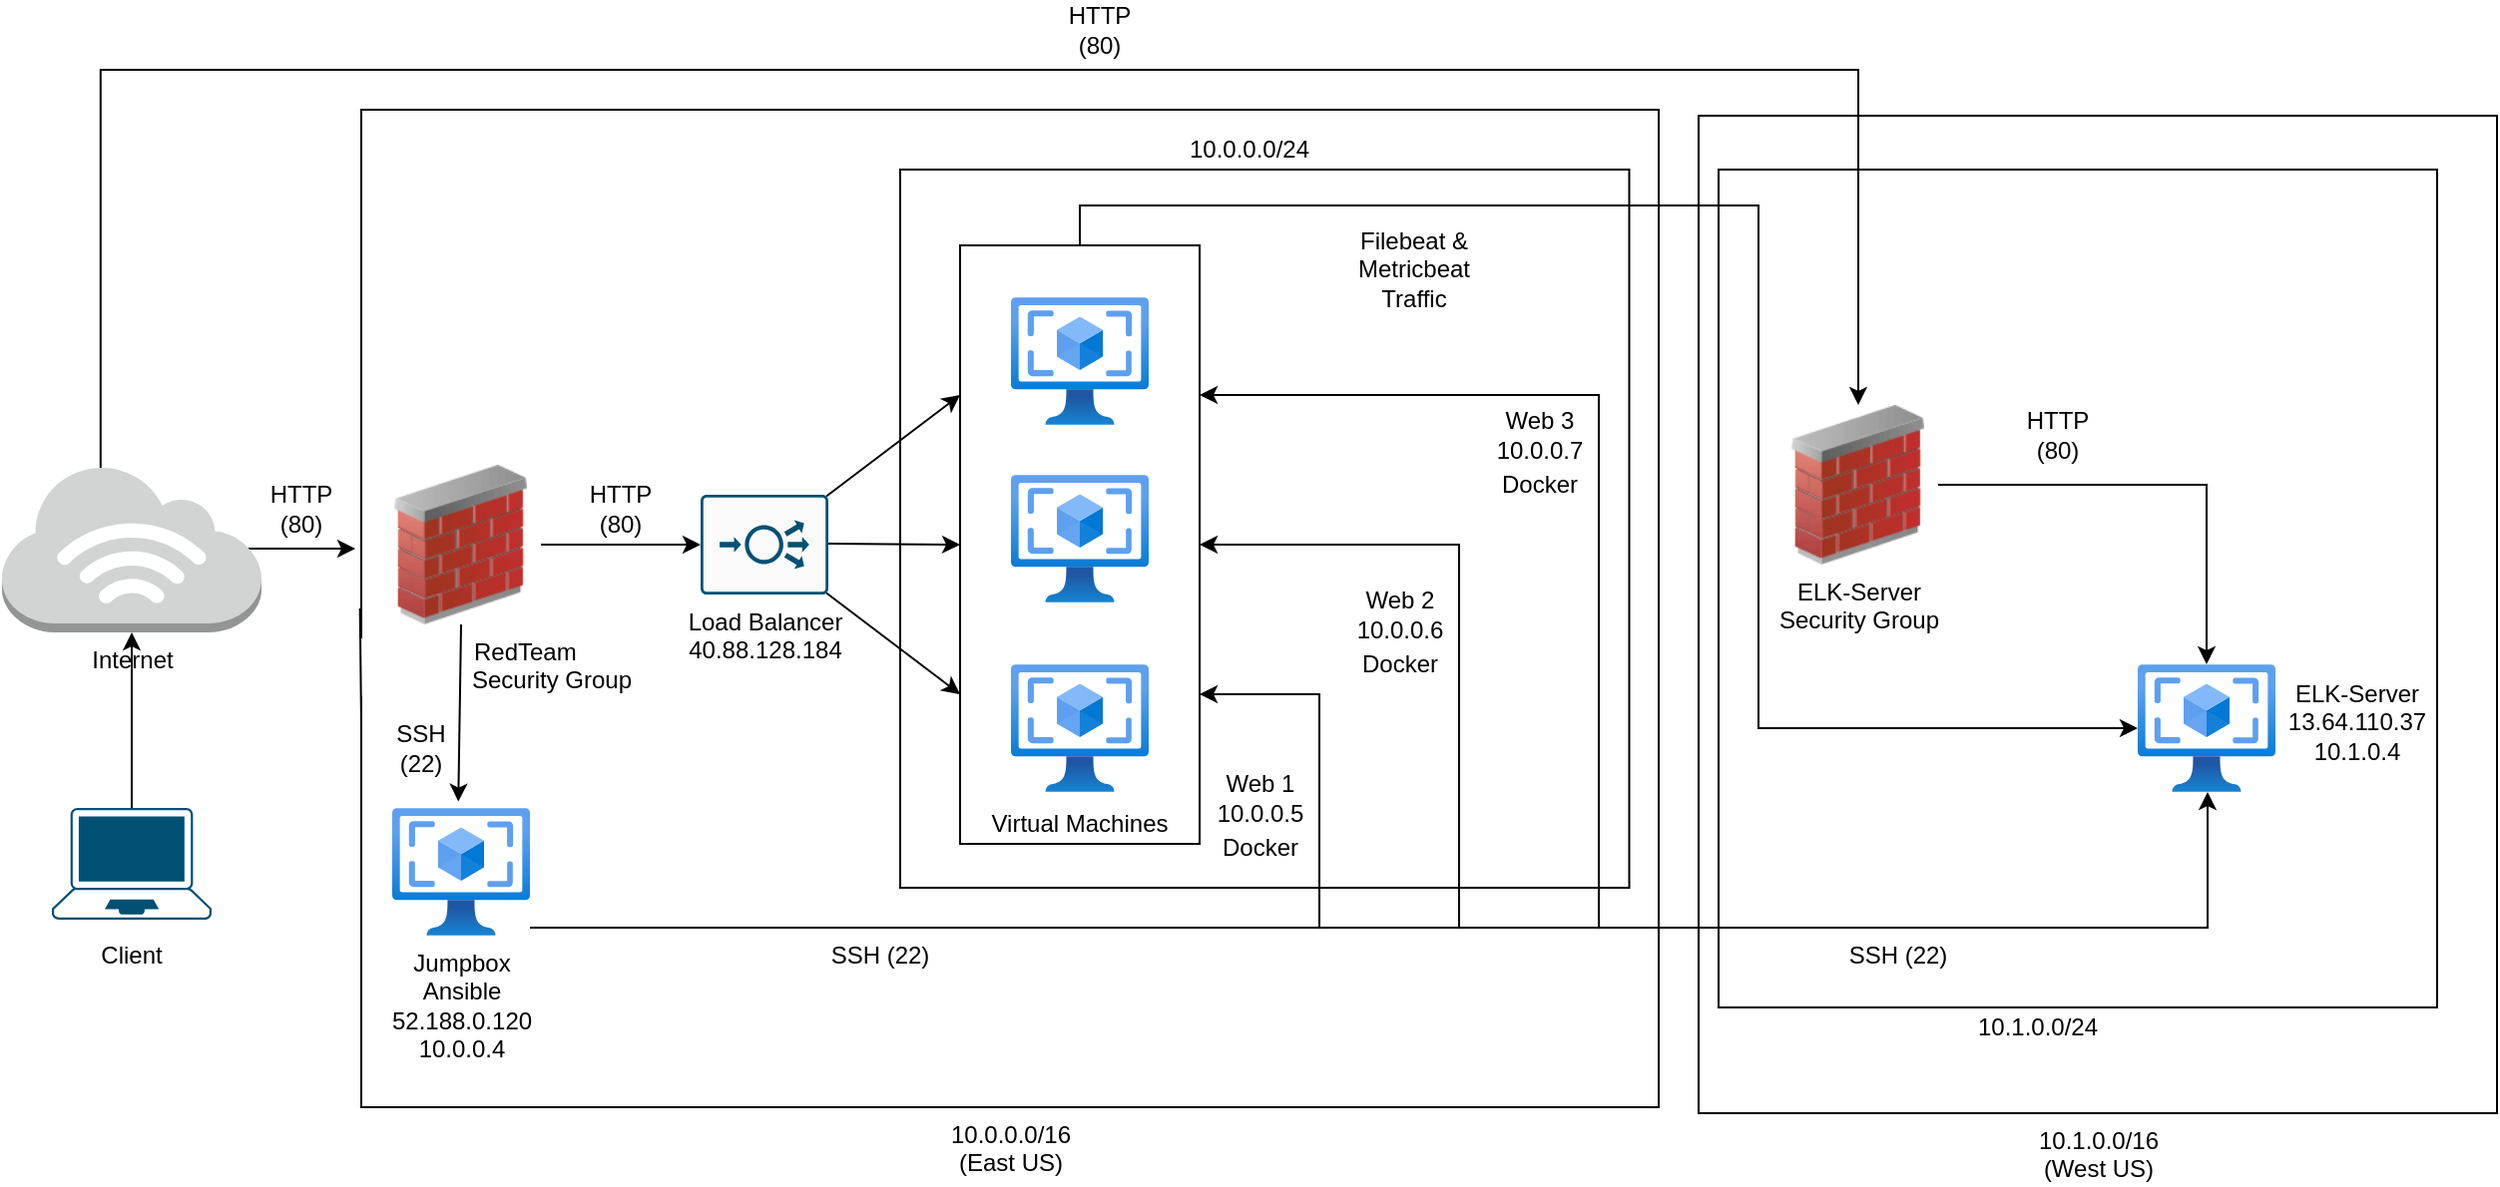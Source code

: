 <mxfile version="14.9.5" type="github">
  <diagram id="EM6CYuOJosww6zwFT-_a" name="Page-1">
    <mxGraphModel dx="1038" dy="1679" grid="1" gridSize="10" guides="1" tooltips="1" connect="1" arrows="1" fold="1" page="1" pageScale="1" pageWidth="850" pageHeight="1100" math="0" shadow="0">
      <root>
        <mxCell id="0" />
        <mxCell id="1" parent="0" />
        <mxCell id="SQknO_WiFOyQ2rEXzBOz-74" value="10.1.0.0/16&lt;br&gt;(West US)" style="verticalLabelPosition=bottom;verticalAlign=top;html=1;shape=mxgraph.basic.rect;fillColor2=none;strokeWidth=1;size=20;indent=5;" parent="1" vertex="1">
          <mxGeometry x="1290" y="13" width="400" height="500" as="geometry" />
        </mxCell>
        <mxCell id="SQknO_WiFOyQ2rEXzBOz-94" value="" style="verticalLabelPosition=bottom;verticalAlign=top;html=1;shape=mxgraph.basic.rect;fillColor2=none;strokeWidth=1;size=90;indent=100;" parent="1" vertex="1">
          <mxGeometry x="1300" y="40" width="360" height="420" as="geometry" />
        </mxCell>
        <mxCell id="SQknO_WiFOyQ2rEXzBOz-61" value="10.0.0.0/16&lt;br&gt;(East US)" style="verticalLabelPosition=bottom;verticalAlign=top;html=1;shape=mxgraph.basic.rect;fillColor2=none;strokeWidth=1;size=20;indent=5;" parent="1" vertex="1">
          <mxGeometry x="620" y="10" width="650" height="500" as="geometry" />
        </mxCell>
        <mxCell id="SQknO_WiFOyQ2rEXzBOz-87" value="" style="verticalLabelPosition=bottom;verticalAlign=top;html=1;shape=mxgraph.basic.rect;fillColor2=none;strokeWidth=1;size=30;indent=100;" parent="1" vertex="1">
          <mxGeometry x="890" y="40" width="365.25" height="360" as="geometry" />
        </mxCell>
        <mxCell id="SQknO_WiFOyQ2rEXzBOz-3" value="" style="endArrow=classic;html=1;startArrow=none;" parent="1" edge="1">
          <mxGeometry width="50" height="50" relative="1" as="geometry">
            <mxPoint x="560" y="230" as="sourcePoint" />
            <mxPoint x="617" y="230" as="targetPoint" />
            <Array as="points" />
          </mxGeometry>
        </mxCell>
        <mxCell id="SQknO_WiFOyQ2rEXzBOz-5" value="&amp;nbsp; &amp;nbsp; &amp;nbsp; &amp;nbsp; &amp;nbsp; &amp;nbsp; &amp;nbsp; &amp;nbsp; &amp;nbsp; &amp;nbsp;RedTeam&lt;br&gt;&amp;nbsp; &amp;nbsp; &amp;nbsp; &amp;nbsp; &amp;nbsp; &amp;nbsp; &amp;nbsp; &amp;nbsp; &amp;nbsp; &amp;nbsp; &amp;nbsp; &amp;nbsp; &amp;nbsp; &amp;nbsp;Security Group" style="image;html=1;image=img/lib/clip_art/networking/Firewall_02_128x128.png" parent="1" vertex="1">
          <mxGeometry x="630" y="188" width="80" height="80" as="geometry" />
        </mxCell>
        <mxCell id="SQknO_WiFOyQ2rEXzBOz-6" value="" style="endArrow=classic;html=1;exitX=1;exitY=0.5;exitDx=0;exitDy=0;entryX=0;entryY=0.5;entryDx=0;entryDy=0;entryPerimeter=0;startArrow=none;" parent="1" source="SQknO_WiFOyQ2rEXzBOz-5" target="SQknO_WiFOyQ2rEXzBOz-7" edge="1">
          <mxGeometry width="50" height="50" relative="1" as="geometry">
            <mxPoint x="710" y="239.5" as="sourcePoint" />
            <mxPoint x="740" y="228" as="targetPoint" />
            <Array as="points" />
          </mxGeometry>
        </mxCell>
        <mxCell id="SQknO_WiFOyQ2rEXzBOz-17" value="Client" style="text;html=1;strokeColor=none;fillColor=none;align=center;verticalAlign=middle;whiteSpace=wrap;rounded=0;" parent="1" vertex="1">
          <mxGeometry x="485" y="424" width="40" height="20" as="geometry" />
        </mxCell>
        <mxCell id="SQknO_WiFOyQ2rEXzBOz-18" value="" style="points=[[0.13,0.02,0],[0.5,0,0],[0.87,0.02,0],[0.885,0.4,0],[0.985,0.985,0],[0.5,1,0],[0.015,0.985,0],[0.115,0.4,0]];verticalLabelPosition=bottom;html=1;verticalAlign=top;aspect=fixed;align=center;pointerEvents=1;shape=mxgraph.cisco19.laptop;fillColor=#005073;strokeColor=none;" parent="1" vertex="1">
          <mxGeometry x="465" y="360" width="80" height="56" as="geometry" />
        </mxCell>
        <mxCell id="SQknO_WiFOyQ2rEXzBOz-50" style="edgeStyle=orthogonalEdgeStyle;rounded=0;orthogonalLoop=1;jettySize=auto;html=1;entryX=1;entryY=0.75;entryDx=0;entryDy=0;" parent="1" source="SQknO_WiFOyQ2rEXzBOz-21" target="SQknO_WiFOyQ2rEXzBOz-14" edge="1">
          <mxGeometry relative="1" as="geometry">
            <Array as="points">
              <mxPoint x="1100" y="420" />
              <mxPoint x="1100" y="303" />
            </Array>
          </mxGeometry>
        </mxCell>
        <mxCell id="SQknO_WiFOyQ2rEXzBOz-19" value="" style="group;movable=0;resizable=0;rotatable=0;deletable=0;editable=0;connectable=0;" parent="1" vertex="1" connectable="0">
          <mxGeometry x="919.5" y="126" width="110.5" height="274" as="geometry" />
        </mxCell>
        <mxCell id="SQknO_WiFOyQ2rEXzBOz-51" style="edgeStyle=orthogonalEdgeStyle;rounded=0;orthogonalLoop=1;jettySize=auto;html=1;entryX=1;entryY=0.5;entryDx=0;entryDy=0;" parent="1" source="SQknO_WiFOyQ2rEXzBOz-21" target="SQknO_WiFOyQ2rEXzBOz-14" edge="1">
          <mxGeometry relative="1" as="geometry">
            <Array as="points">
              <mxPoint x="1170" y="420" />
              <mxPoint x="1170" y="228" />
            </Array>
          </mxGeometry>
        </mxCell>
        <mxCell id="SQknO_WiFOyQ2rEXzBOz-52" style="edgeStyle=orthogonalEdgeStyle;rounded=0;orthogonalLoop=1;jettySize=auto;html=1;entryX=1;entryY=0.25;entryDx=0;entryDy=0;" parent="1" source="SQknO_WiFOyQ2rEXzBOz-21" target="SQknO_WiFOyQ2rEXzBOz-14" edge="1">
          <mxGeometry relative="1" as="geometry">
            <Array as="points">
              <mxPoint x="1240" y="420" />
              <mxPoint x="1240" y="153" />
            </Array>
          </mxGeometry>
        </mxCell>
        <mxCell id="SQknO_WiFOyQ2rEXzBOz-81" style="edgeStyle=orthogonalEdgeStyle;rounded=0;orthogonalLoop=1;jettySize=auto;html=1;" parent="1" source="SQknO_WiFOyQ2rEXzBOz-21" target="SQknO_WiFOyQ2rEXzBOz-76" edge="1">
          <mxGeometry relative="1" as="geometry">
            <Array as="points">
              <mxPoint x="1545" y="420" />
            </Array>
          </mxGeometry>
        </mxCell>
        <mxCell id="SQknO_WiFOyQ2rEXzBOz-21" value="Jumpbox &lt;br&gt;Ansible&lt;br&gt;52.188.0.120&lt;br&gt;10.0.0.4" style="aspect=fixed;html=1;points=[];align=center;image;fontSize=12;image=img/lib/azure2/compute/VM_Images_Classic.svg;" parent="1" vertex="1">
          <mxGeometry x="635.5" y="360" width="69" height="64" as="geometry" />
        </mxCell>
        <mxCell id="SQknO_WiFOyQ2rEXzBOz-40" value="" style="group" parent="1" vertex="1" connectable="0">
          <mxGeometry x="790" y="78" width="250" height="300" as="geometry" />
        </mxCell>
        <mxCell id="SQknO_WiFOyQ2rEXzBOz-7" value="Load Balancer &lt;br&gt;40.88.128.184" style="points=[[0.015,0.015,0],[0.985,0.015,0],[0.985,0.985,0],[0.015,0.985,0],[0.25,0,0],[0.5,0,0],[0.75,0,0],[1,0.25,0],[1,0.5,0],[1,0.75,0],[0.75,1,0],[0.5,1,0],[0.25,1,0],[0,0.75,0],[0,0.5,0],[0,0.25,0]];verticalLabelPosition=bottom;html=1;verticalAlign=top;aspect=fixed;align=center;pointerEvents=1;shape=mxgraph.cisco19.rect;prIcon=load_balancer;fillColor=#FAFAFA;strokeColor=#005073;" parent="SQknO_WiFOyQ2rEXzBOz-40" vertex="1">
          <mxGeometry y="125" width="64" height="50" as="geometry" />
        </mxCell>
        <mxCell id="SQknO_WiFOyQ2rEXzBOz-8" value="" style="endArrow=classic;html=1;entryX=0;entryY=0.5;entryDx=0;entryDy=0;" parent="SQknO_WiFOyQ2rEXzBOz-40" target="SQknO_WiFOyQ2rEXzBOz-14" edge="1">
          <mxGeometry width="50" height="50" relative="1" as="geometry">
            <mxPoint x="64" y="149.5" as="sourcePoint" />
            <mxPoint x="124" y="150" as="targetPoint" />
            <Array as="points" />
          </mxGeometry>
        </mxCell>
        <mxCell id="SQknO_WiFOyQ2rEXzBOz-20" value="" style="group" parent="SQknO_WiFOyQ2rEXzBOz-40" vertex="1" connectable="0">
          <mxGeometry x="130" width="120" height="300" as="geometry" />
        </mxCell>
        <mxCell id="SQknO_WiFOyQ2rEXzBOz-14" value="" style="rounded=0;whiteSpace=wrap;html=1;movable=1;resizable=1;rotatable=1;deletable=1;editable=1;connectable=1;" parent="SQknO_WiFOyQ2rEXzBOz-20" vertex="1">
          <mxGeometry width="120" height="300" as="geometry" />
        </mxCell>
        <mxCell id="SQknO_WiFOyQ2rEXzBOz-9" value="" style="aspect=fixed;html=1;points=[];align=center;image;fontSize=12;image=img/lib/azure2/compute/VM_Images_Classic.svg;movable=1;resizable=1;rotatable=1;deletable=1;editable=1;connectable=1;" parent="SQknO_WiFOyQ2rEXzBOz-20" vertex="1">
          <mxGeometry x="25.5" y="26" width="69" height="64" as="geometry" />
        </mxCell>
        <mxCell id="SQknO_WiFOyQ2rEXzBOz-10" value="" style="aspect=fixed;html=1;points=[];align=center;image;fontSize=12;image=img/lib/azure2/compute/VM_Images_Classic.svg;movable=1;resizable=1;rotatable=1;deletable=1;editable=1;connectable=1;" parent="SQknO_WiFOyQ2rEXzBOz-20" vertex="1">
          <mxGeometry x="25.5" y="115" width="69" height="64" as="geometry" />
        </mxCell>
        <mxCell id="SQknO_WiFOyQ2rEXzBOz-12" value="" style="aspect=fixed;html=1;points=[];align=center;image;fontSize=12;image=img/lib/azure2/compute/VM_Images_Classic.svg;movable=1;resizable=1;rotatable=1;deletable=1;editable=1;connectable=1;" parent="SQknO_WiFOyQ2rEXzBOz-20" vertex="1">
          <mxGeometry x="25.5" y="210" width="69" height="64" as="geometry" />
        </mxCell>
        <mxCell id="SQknO_WiFOyQ2rEXzBOz-15" value="Virtual Machines" style="text;html=1;strokeColor=none;fillColor=none;align=center;verticalAlign=middle;whiteSpace=wrap;rounded=0;movable=1;resizable=1;rotatable=1;deletable=1;editable=1;connectable=1;" parent="SQknO_WiFOyQ2rEXzBOz-20" vertex="1">
          <mxGeometry x="5" y="280" width="110" height="20" as="geometry" />
        </mxCell>
        <mxCell id="SQknO_WiFOyQ2rEXzBOz-38" value="" style="endArrow=classic;html=1;exitX=0.985;exitY=0.985;exitDx=0;exitDy=0;exitPerimeter=0;entryX=0;entryY=0.75;entryDx=0;entryDy=0;" parent="SQknO_WiFOyQ2rEXzBOz-40" source="SQknO_WiFOyQ2rEXzBOz-7" target="SQknO_WiFOyQ2rEXzBOz-14" edge="1">
          <mxGeometry width="50" height="50" relative="1" as="geometry">
            <mxPoint x="74" y="159.5" as="sourcePoint" />
            <mxPoint x="134" y="160" as="targetPoint" />
            <Array as="points" />
          </mxGeometry>
        </mxCell>
        <mxCell id="SQknO_WiFOyQ2rEXzBOz-39" value="" style="endArrow=classic;html=1;entryX=0;entryY=0.25;entryDx=0;entryDy=0;exitX=0.985;exitY=0.015;exitDx=0;exitDy=0;exitPerimeter=0;" parent="SQknO_WiFOyQ2rEXzBOz-40" source="SQknO_WiFOyQ2rEXzBOz-7" target="SQknO_WiFOyQ2rEXzBOz-14" edge="1">
          <mxGeometry width="50" height="50" relative="1" as="geometry">
            <mxPoint x="70" y="100" as="sourcePoint" />
            <mxPoint x="136" y="100.5" as="targetPoint" />
            <Array as="points" />
          </mxGeometry>
        </mxCell>
        <mxCell id="SQknO_WiFOyQ2rEXzBOz-66" style="edgeStyle=orthogonalEdgeStyle;rounded=0;orthogonalLoop=1;jettySize=auto;html=1;exitX=0.38;exitY=0.02;exitDx=0;exitDy=0;exitPerimeter=0;entryX=0.5;entryY=0;entryDx=0;entryDy=0;" parent="1" source="SQknO_WiFOyQ2rEXzBOz-41" target="SQknO_WiFOyQ2rEXzBOz-67" edge="1">
          <mxGeometry relative="1" as="geometry">
            <mxPoint x="1310" y="140" as="targetPoint" />
            <Array as="points">
              <mxPoint x="489" y="-10" />
              <mxPoint x="1370" y="-10" />
            </Array>
          </mxGeometry>
        </mxCell>
        <mxCell id="SQknO_WiFOyQ2rEXzBOz-41" value="Internet" style="outlineConnect=0;dashed=0;verticalLabelPosition=bottom;verticalAlign=top;align=center;html=1;shape=mxgraph.aws3.internet_3;fillColor=#D2D3D3;gradientColor=none;" parent="1" vertex="1">
          <mxGeometry x="440" y="188" width="130" height="84" as="geometry" />
        </mxCell>
        <mxCell id="SQknO_WiFOyQ2rEXzBOz-44" value="HTTP (80)" style="text;html=1;strokeColor=none;fillColor=none;align=center;verticalAlign=middle;whiteSpace=wrap;rounded=0;" parent="1" vertex="1">
          <mxGeometry x="730" y="200" width="40" height="20" as="geometry" />
        </mxCell>
        <mxCell id="SQknO_WiFOyQ2rEXzBOz-46" value="SSH (22)" style="text;html=1;strokeColor=none;fillColor=none;align=center;verticalAlign=middle;whiteSpace=wrap;rounded=0;" parent="1" vertex="1">
          <mxGeometry x="630" y="320" width="40" height="20" as="geometry" />
        </mxCell>
        <mxCell id="SQknO_WiFOyQ2rEXzBOz-47" value="" style="endArrow=classic;html=1;exitX=0.5;exitY=1;exitDx=0;exitDy=0;entryX=0.48;entryY=-0.05;entryDx=0;entryDy=0;entryPerimeter=0;startArrow=none;" parent="1" source="SQknO_WiFOyQ2rEXzBOz-5" target="SQknO_WiFOyQ2rEXzBOz-21" edge="1">
          <mxGeometry width="50" height="50" relative="1" as="geometry">
            <mxPoint x="720" y="238" as="sourcePoint" />
            <mxPoint x="800" y="238" as="targetPoint" />
            <Array as="points" />
          </mxGeometry>
        </mxCell>
        <mxCell id="SQknO_WiFOyQ2rEXzBOz-54" value="SSH (22)" style="text;html=1;strokeColor=none;fillColor=none;align=center;verticalAlign=middle;whiteSpace=wrap;rounded=0;" parent="1" vertex="1">
          <mxGeometry x="839.5" y="424" width="80" height="20" as="geometry" />
        </mxCell>
        <mxCell id="SQknO_WiFOyQ2rEXzBOz-56" value="Web 1&lt;br&gt;10.0.0.5" style="text;html=1;align=center;verticalAlign=middle;resizable=0;points=[];autosize=1;strokeColor=none;" parent="1" vertex="1">
          <mxGeometry x="1040" y="340" width="60" height="30" as="geometry" />
        </mxCell>
        <mxCell id="SQknO_WiFOyQ2rEXzBOz-57" value="Web 2&lt;br&gt;10.0.0.6" style="text;html=1;align=center;verticalAlign=middle;resizable=0;points=[];autosize=1;strokeColor=none;" parent="1" vertex="1">
          <mxGeometry x="1110" y="248" width="60" height="30" as="geometry" />
        </mxCell>
        <mxCell id="SQknO_WiFOyQ2rEXzBOz-58" value="Web 3&lt;br&gt;10.0.0.7" style="text;html=1;align=center;verticalAlign=middle;resizable=0;points=[];autosize=1;strokeColor=none;" parent="1" vertex="1">
          <mxGeometry x="1180" y="158" width="60" height="30" as="geometry" />
        </mxCell>
        <mxCell id="SQknO_WiFOyQ2rEXzBOz-62" value="" style="endArrow=classic;html=1;startArrow=none;exitX=0.5;exitY=0;exitDx=0;exitDy=0;exitPerimeter=0;entryX=0.5;entryY=1;entryDx=0;entryDy=0;entryPerimeter=0;" parent="1" source="SQknO_WiFOyQ2rEXzBOz-18" target="SQknO_WiFOyQ2rEXzBOz-41" edge="1">
          <mxGeometry width="50" height="50" relative="1" as="geometry">
            <mxPoint x="383" y="300" as="sourcePoint" />
            <mxPoint x="440" y="300" as="targetPoint" />
            <Array as="points" />
          </mxGeometry>
        </mxCell>
        <mxCell id="SQknO_WiFOyQ2rEXzBOz-63" value="Docker" style="text;html=1;align=center;verticalAlign=middle;resizable=0;points=[];autosize=1;strokeColor=none;" parent="1" vertex="1">
          <mxGeometry x="1115" y="278" width="50" height="20" as="geometry" />
        </mxCell>
        <mxCell id="SQknO_WiFOyQ2rEXzBOz-64" value="Docker" style="text;html=1;align=center;verticalAlign=middle;resizable=0;points=[];autosize=1;strokeColor=none;" parent="1" vertex="1">
          <mxGeometry x="1045" y="370" width="50" height="20" as="geometry" />
        </mxCell>
        <mxCell id="SQknO_WiFOyQ2rEXzBOz-65" value="Docker" style="text;html=1;align=center;verticalAlign=middle;resizable=0;points=[];autosize=1;strokeColor=none;" parent="1" vertex="1">
          <mxGeometry x="1185" y="188" width="50" height="20" as="geometry" />
        </mxCell>
        <mxCell id="SQknO_WiFOyQ2rEXzBOz-78" style="edgeStyle=orthogonalEdgeStyle;rounded=0;orthogonalLoop=1;jettySize=auto;html=1;exitX=1;exitY=0.5;exitDx=0;exitDy=0;" parent="1" source="SQknO_WiFOyQ2rEXzBOz-67" target="SQknO_WiFOyQ2rEXzBOz-76" edge="1">
          <mxGeometry relative="1" as="geometry" />
        </mxCell>
        <mxCell id="SQknO_WiFOyQ2rEXzBOz-67" value="ELK-Server&lt;br&gt;Security Group" style="image;html=1;image=img/lib/clip_art/networking/Firewall_02_128x128.png" parent="1" vertex="1">
          <mxGeometry x="1330" y="158" width="80" height="80" as="geometry" />
        </mxCell>
        <mxCell id="SQknO_WiFOyQ2rEXzBOz-76" value="" style="aspect=fixed;html=1;points=[];align=center;image;fontSize=12;image=img/lib/azure2/compute/VM_Images_Classic.svg;movable=1;resizable=1;rotatable=1;deletable=1;editable=1;connectable=1;" parent="1" vertex="1">
          <mxGeometry x="1510" y="288" width="69" height="64" as="geometry" />
        </mxCell>
        <mxCell id="SQknO_WiFOyQ2rEXzBOz-82" value="ELK-Server&lt;br&gt;13.64.110.37&lt;br&gt;10.1.0.4" style="text;html=1;strokeColor=none;fillColor=none;align=center;verticalAlign=middle;whiteSpace=wrap;rounded=0;" parent="1" vertex="1">
          <mxGeometry x="1560" y="294" width="120" height="46" as="geometry" />
        </mxCell>
        <mxCell id="SQknO_WiFOyQ2rEXzBOz-83" style="edgeStyle=orthogonalEdgeStyle;rounded=0;orthogonalLoop=1;jettySize=auto;html=1;exitX=0.5;exitY=0;exitDx=0;exitDy=0;" parent="1" source="SQknO_WiFOyQ2rEXzBOz-14" target="SQknO_WiFOyQ2rEXzBOz-76" edge="1">
          <mxGeometry relative="1" as="geometry">
            <Array as="points">
              <mxPoint x="980" y="58" />
              <mxPoint x="1320" y="58" />
              <mxPoint x="1320" y="320" />
            </Array>
          </mxGeometry>
        </mxCell>
        <mxCell id="SQknO_WiFOyQ2rEXzBOz-84" value="Filebeat &amp;amp; Metricbeat&lt;br&gt;Traffic" style="text;html=1;strokeColor=none;fillColor=none;align=center;verticalAlign=middle;whiteSpace=wrap;rounded=0;" parent="1" vertex="1">
          <mxGeometry x="1100" y="60" width="95" height="60" as="geometry" />
        </mxCell>
        <mxCell id="SQknO_WiFOyQ2rEXzBOz-90" value="10.0.0.0/24" style="text;html=1;strokeColor=none;fillColor=none;align=center;verticalAlign=middle;whiteSpace=wrap;rounded=0;" parent="1" vertex="1">
          <mxGeometry x="1045" y="20" width="40" height="20" as="geometry" />
        </mxCell>
        <mxCell id="SQknO_WiFOyQ2rEXzBOz-92" value="HTTP (80)" style="text;html=1;strokeColor=none;fillColor=none;align=center;verticalAlign=middle;whiteSpace=wrap;rounded=0;" parent="1" vertex="1">
          <mxGeometry x="1450" y="163" width="40" height="20" as="geometry" />
        </mxCell>
        <mxCell id="SQknO_WiFOyQ2rEXzBOz-93" value="SSH (22)" style="text;html=1;strokeColor=none;fillColor=none;align=center;verticalAlign=middle;whiteSpace=wrap;rounded=0;" parent="1" vertex="1">
          <mxGeometry x="1350" y="424" width="80" height="20" as="geometry" />
        </mxCell>
        <mxCell id="SQknO_WiFOyQ2rEXzBOz-96" value="10.1.0.0/24" style="text;html=1;strokeColor=none;fillColor=none;align=center;verticalAlign=middle;whiteSpace=wrap;rounded=0;" parent="1" vertex="1">
          <mxGeometry x="1420" y="460" width="80" height="20" as="geometry" />
        </mxCell>
        <mxCell id="SQknO_WiFOyQ2rEXzBOz-97" value="HTTP (80)" style="text;html=1;strokeColor=none;fillColor=none;align=center;verticalAlign=middle;whiteSpace=wrap;rounded=0;" parent="1" vertex="1">
          <mxGeometry x="570" y="200" width="40" height="20" as="geometry" />
        </mxCell>
        <mxCell id="SQknO_WiFOyQ2rEXzBOz-98" value="HTTP (80)" style="text;html=1;strokeColor=none;fillColor=none;align=center;verticalAlign=middle;whiteSpace=wrap;rounded=0;" parent="1" vertex="1">
          <mxGeometry x="970" y="-40" width="40" height="20" as="geometry" />
        </mxCell>
        <mxCell id="SQknO_WiFOyQ2rEXzBOz-99" value="" style="endArrow=none;html=1;entryX=-0.001;entryY=0.5;entryDx=0;entryDy=0;entryPerimeter=0;" parent="1" target="SQknO_WiFOyQ2rEXzBOz-61" edge="1">
          <mxGeometry width="50" height="50" relative="1" as="geometry">
            <mxPoint x="620" y="318" as="sourcePoint" />
            <mxPoint x="670" y="268" as="targetPoint" />
          </mxGeometry>
        </mxCell>
      </root>
    </mxGraphModel>
  </diagram>
</mxfile>
